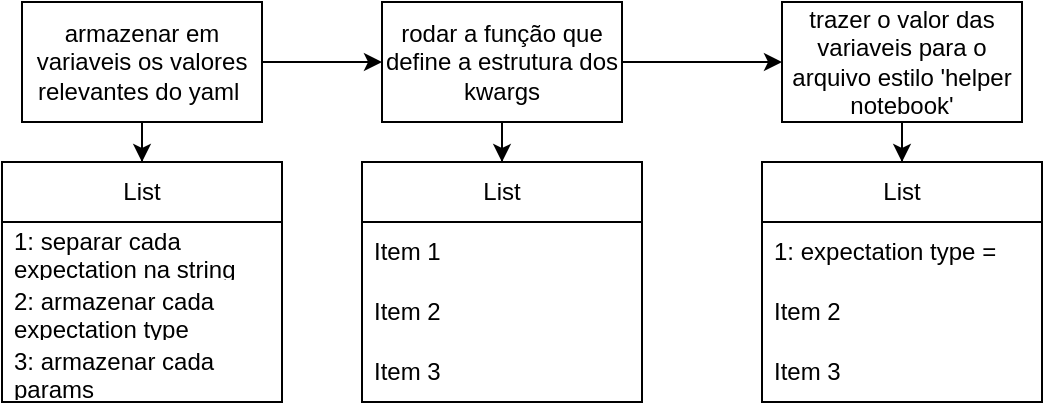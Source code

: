 <mxfile version="21.2.2" type="github">
  <diagram name="Page-1" id="_33Jqfcbci1vvFhJXrks">
    <mxGraphModel dx="794" dy="438" grid="1" gridSize="10" guides="1" tooltips="1" connect="1" arrows="1" fold="1" page="1" pageScale="1" pageWidth="850" pageHeight="1100" math="0" shadow="0">
      <root>
        <mxCell id="0" />
        <mxCell id="1" parent="0" />
        <mxCell id="GXLsLmVkVzevKPu0RL_o-3" value="" style="edgeStyle=orthogonalEdgeStyle;rounded=0;orthogonalLoop=1;jettySize=auto;html=1;" parent="1" source="GXLsLmVkVzevKPu0RL_o-1" target="GXLsLmVkVzevKPu0RL_o-2" edge="1">
          <mxGeometry relative="1" as="geometry" />
        </mxCell>
        <mxCell id="GXLsLmVkVzevKPu0RL_o-20" style="edgeStyle=orthogonalEdgeStyle;rounded=0;orthogonalLoop=1;jettySize=auto;html=1;entryX=0.5;entryY=0;entryDx=0;entryDy=0;" parent="1" source="GXLsLmVkVzevKPu0RL_o-1" target="GXLsLmVkVzevKPu0RL_o-13" edge="1">
          <mxGeometry relative="1" as="geometry" />
        </mxCell>
        <mxCell id="GXLsLmVkVzevKPu0RL_o-1" value="armazenar em variaveis os valores relevantes do yaml&amp;nbsp;" style="rounded=0;whiteSpace=wrap;html=1;" parent="1" vertex="1">
          <mxGeometry x="70" y="170" width="120" height="60" as="geometry" />
        </mxCell>
        <mxCell id="GXLsLmVkVzevKPu0RL_o-5" value="" style="edgeStyle=orthogonalEdgeStyle;rounded=0;orthogonalLoop=1;jettySize=auto;html=1;" parent="1" source="GXLsLmVkVzevKPu0RL_o-2" target="GXLsLmVkVzevKPu0RL_o-4" edge="1">
          <mxGeometry relative="1" as="geometry" />
        </mxCell>
        <mxCell id="GXLsLmVkVzevKPu0RL_o-25" style="edgeStyle=orthogonalEdgeStyle;rounded=0;orthogonalLoop=1;jettySize=auto;html=1;entryX=0.5;entryY=0;entryDx=0;entryDy=0;" parent="1" source="GXLsLmVkVzevKPu0RL_o-2" target="GXLsLmVkVzevKPu0RL_o-21" edge="1">
          <mxGeometry relative="1" as="geometry" />
        </mxCell>
        <mxCell id="GXLsLmVkVzevKPu0RL_o-2" value="rodar a função que define a estrutura dos kwargs" style="rounded=0;whiteSpace=wrap;html=1;" parent="1" vertex="1">
          <mxGeometry x="250" y="170" width="120" height="60" as="geometry" />
        </mxCell>
        <mxCell id="GXLsLmVkVzevKPu0RL_o-26" style="edgeStyle=orthogonalEdgeStyle;rounded=0;orthogonalLoop=1;jettySize=auto;html=1;" parent="1" source="GXLsLmVkVzevKPu0RL_o-4" target="GXLsLmVkVzevKPu0RL_o-27" edge="1">
          <mxGeometry relative="1" as="geometry">
            <mxPoint x="510" y="250" as="targetPoint" />
          </mxGeometry>
        </mxCell>
        <mxCell id="GXLsLmVkVzevKPu0RL_o-4" value="trazer o valor das variaveis para o arquivo estilo &#39;helper notebook&#39;" style="whiteSpace=wrap;html=1;rounded=0;" parent="1" vertex="1">
          <mxGeometry x="450" y="170" width="120" height="60" as="geometry" />
        </mxCell>
        <mxCell id="GXLsLmVkVzevKPu0RL_o-13" value="List" style="swimlane;fontStyle=0;childLayout=stackLayout;horizontal=1;startSize=30;horizontalStack=0;resizeParent=1;resizeParentMax=0;resizeLast=0;collapsible=1;marginBottom=0;whiteSpace=wrap;html=1;" parent="1" vertex="1">
          <mxGeometry x="60" y="250" width="140" height="120" as="geometry" />
        </mxCell>
        <mxCell id="GXLsLmVkVzevKPu0RL_o-14" value="1: separar cada expectation na string" style="text;strokeColor=none;fillColor=none;align=left;verticalAlign=middle;spacingLeft=4;spacingRight=4;overflow=hidden;points=[[0,0.5],[1,0.5]];portConstraint=eastwest;rotatable=0;whiteSpace=wrap;html=1;" parent="GXLsLmVkVzevKPu0RL_o-13" vertex="1">
          <mxGeometry y="30" width="140" height="30" as="geometry" />
        </mxCell>
        <mxCell id="GXLsLmVkVzevKPu0RL_o-15" value="2: armazenar cada expectation type" style="text;strokeColor=none;fillColor=none;align=left;verticalAlign=middle;spacingLeft=4;spacingRight=4;overflow=hidden;points=[[0,0.5],[1,0.5]];portConstraint=eastwest;rotatable=0;whiteSpace=wrap;html=1;" parent="GXLsLmVkVzevKPu0RL_o-13" vertex="1">
          <mxGeometry y="60" width="140" height="30" as="geometry" />
        </mxCell>
        <mxCell id="GXLsLmVkVzevKPu0RL_o-16" value="3: armazenar cada params" style="text;strokeColor=none;fillColor=none;align=left;verticalAlign=middle;spacingLeft=4;spacingRight=4;overflow=hidden;points=[[0,0.5],[1,0.5]];portConstraint=eastwest;rotatable=0;whiteSpace=wrap;html=1;" parent="GXLsLmVkVzevKPu0RL_o-13" vertex="1">
          <mxGeometry y="90" width="140" height="30" as="geometry" />
        </mxCell>
        <mxCell id="GXLsLmVkVzevKPu0RL_o-21" value="List" style="swimlane;fontStyle=0;childLayout=stackLayout;horizontal=1;startSize=30;horizontalStack=0;resizeParent=1;resizeParentMax=0;resizeLast=0;collapsible=1;marginBottom=0;whiteSpace=wrap;html=1;" parent="1" vertex="1">
          <mxGeometry x="240" y="250" width="140" height="120" as="geometry" />
        </mxCell>
        <mxCell id="GXLsLmVkVzevKPu0RL_o-22" value="Item 1" style="text;strokeColor=none;fillColor=none;align=left;verticalAlign=middle;spacingLeft=4;spacingRight=4;overflow=hidden;points=[[0,0.5],[1,0.5]];portConstraint=eastwest;rotatable=0;whiteSpace=wrap;html=1;" parent="GXLsLmVkVzevKPu0RL_o-21" vertex="1">
          <mxGeometry y="30" width="140" height="30" as="geometry" />
        </mxCell>
        <mxCell id="GXLsLmVkVzevKPu0RL_o-23" value="Item 2" style="text;strokeColor=none;fillColor=none;align=left;verticalAlign=middle;spacingLeft=4;spacingRight=4;overflow=hidden;points=[[0,0.5],[1,0.5]];portConstraint=eastwest;rotatable=0;whiteSpace=wrap;html=1;" parent="GXLsLmVkVzevKPu0RL_o-21" vertex="1">
          <mxGeometry y="60" width="140" height="30" as="geometry" />
        </mxCell>
        <mxCell id="GXLsLmVkVzevKPu0RL_o-24" value="Item 3" style="text;strokeColor=none;fillColor=none;align=left;verticalAlign=middle;spacingLeft=4;spacingRight=4;overflow=hidden;points=[[0,0.5],[1,0.5]];portConstraint=eastwest;rotatable=0;whiteSpace=wrap;html=1;" parent="GXLsLmVkVzevKPu0RL_o-21" vertex="1">
          <mxGeometry y="90" width="140" height="30" as="geometry" />
        </mxCell>
        <mxCell id="GXLsLmVkVzevKPu0RL_o-27" value="List" style="swimlane;fontStyle=0;childLayout=stackLayout;horizontal=1;startSize=30;horizontalStack=0;resizeParent=1;resizeParentMax=0;resizeLast=0;collapsible=1;marginBottom=0;whiteSpace=wrap;html=1;" parent="1" vertex="1">
          <mxGeometry x="440" y="250" width="140" height="120" as="geometry" />
        </mxCell>
        <mxCell id="GXLsLmVkVzevKPu0RL_o-28" value="1: expectation type =&amp;nbsp;" style="text;strokeColor=none;fillColor=none;align=left;verticalAlign=middle;spacingLeft=4;spacingRight=4;overflow=hidden;points=[[0,0.5],[1,0.5]];portConstraint=eastwest;rotatable=0;whiteSpace=wrap;html=1;" parent="GXLsLmVkVzevKPu0RL_o-27" vertex="1">
          <mxGeometry y="30" width="140" height="30" as="geometry" />
        </mxCell>
        <mxCell id="GXLsLmVkVzevKPu0RL_o-29" value="Item 2" style="text;strokeColor=none;fillColor=none;align=left;verticalAlign=middle;spacingLeft=4;spacingRight=4;overflow=hidden;points=[[0,0.5],[1,0.5]];portConstraint=eastwest;rotatable=0;whiteSpace=wrap;html=1;" parent="GXLsLmVkVzevKPu0RL_o-27" vertex="1">
          <mxGeometry y="60" width="140" height="30" as="geometry" />
        </mxCell>
        <mxCell id="GXLsLmVkVzevKPu0RL_o-30" value="Item 3" style="text;strokeColor=none;fillColor=none;align=left;verticalAlign=middle;spacingLeft=4;spacingRight=4;overflow=hidden;points=[[0,0.5],[1,0.5]];portConstraint=eastwest;rotatable=0;whiteSpace=wrap;html=1;" parent="GXLsLmVkVzevKPu0RL_o-27" vertex="1">
          <mxGeometry y="90" width="140" height="30" as="geometry" />
        </mxCell>
      </root>
    </mxGraphModel>
  </diagram>
</mxfile>
